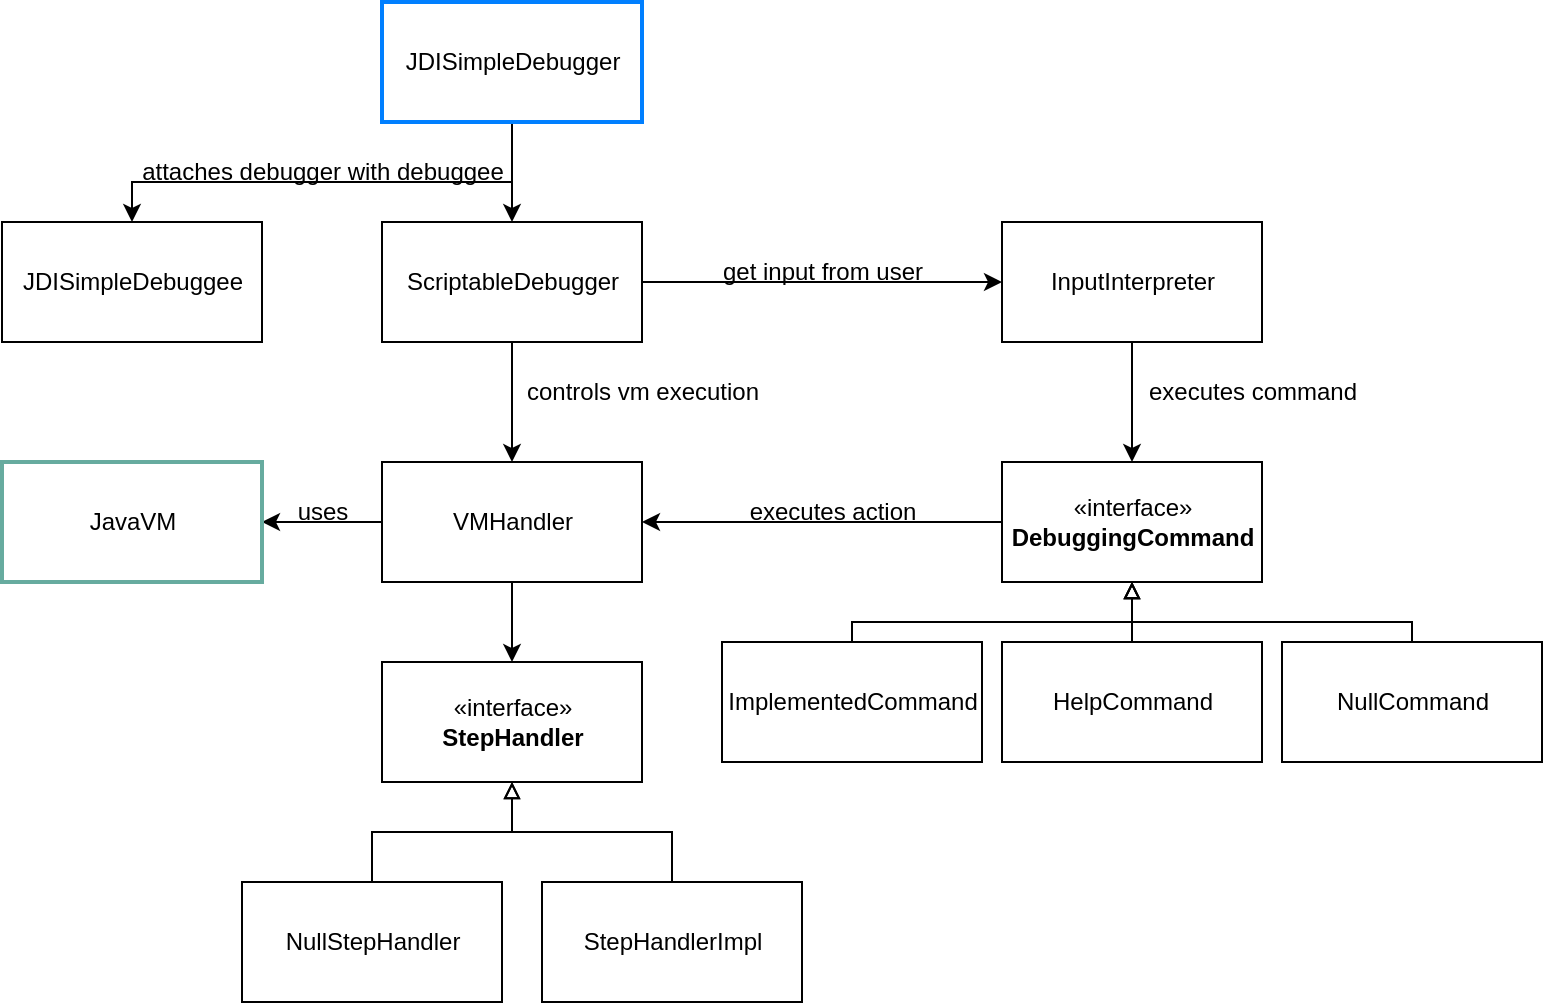 <mxfile version="20.5.1"><diagram id="rJLye1XBmHx2Gy17aiPo" name="Page-1"><mxGraphModel dx="1846" dy="1774" grid="1" gridSize="10" guides="1" tooltips="1" connect="1" arrows="1" fold="1" page="1" pageScale="1" pageWidth="850" pageHeight="1100" math="0" shadow="0"><root><mxCell id="0"/><mxCell id="1" parent="0"/><mxCell id="wLrmf88W339f538KYHhD-41" style="edgeStyle=orthogonalEdgeStyle;rounded=0;orthogonalLoop=1;jettySize=auto;html=1;entryX=1;entryY=0.5;entryDx=0;entryDy=0;endArrow=classic;endFill=1;" edge="1" parent="1" source="wLrmf88W339f538KYHhD-3" target="wLrmf88W339f538KYHhD-26"><mxGeometry relative="1" as="geometry"><mxPoint x="250" y="170" as="sourcePoint"/></mxGeometry></mxCell><mxCell id="wLrmf88W339f538KYHhD-46" style="edgeStyle=orthogonalEdgeStyle;rounded=0;orthogonalLoop=1;jettySize=auto;html=1;endArrow=classic;endFill=1;" edge="1" parent="1" source="wLrmf88W339f538KYHhD-25" target="wLrmf88W339f538KYHhD-26"><mxGeometry relative="1" as="geometry"/></mxCell><mxCell id="wLrmf88W339f538KYHhD-47" style="edgeStyle=orthogonalEdgeStyle;rounded=0;orthogonalLoop=1;jettySize=auto;html=1;endArrow=classic;endFill=1;" edge="1" parent="1" source="wLrmf88W339f538KYHhD-25" target="wLrmf88W339f538KYHhD-29"><mxGeometry relative="1" as="geometry"/></mxCell><mxCell id="wLrmf88W339f538KYHhD-25" value="ScriptableDebugger" style="html=1;" vertex="1" parent="1"><mxGeometry x="40" y="40" width="130" height="60" as="geometry"/></mxCell><mxCell id="wLrmf88W339f538KYHhD-39" style="edgeStyle=orthogonalEdgeStyle;rounded=0;orthogonalLoop=1;jettySize=auto;html=1;endArrow=classic;endFill=1;" edge="1" parent="1" source="wLrmf88W339f538KYHhD-26" target="wLrmf88W339f538KYHhD-31"><mxGeometry relative="1" as="geometry"/></mxCell><mxCell id="wLrmf88W339f538KYHhD-53" style="edgeStyle=orthogonalEdgeStyle;rounded=0;orthogonalLoop=1;jettySize=auto;html=1;endArrow=classic;endFill=1;" edge="1" parent="1" source="wLrmf88W339f538KYHhD-26" target="wLrmf88W339f538KYHhD-35"><mxGeometry relative="1" as="geometry"/></mxCell><mxCell id="wLrmf88W339f538KYHhD-26" value="VMHandler" style="html=1;" vertex="1" parent="1"><mxGeometry x="40" y="160" width="130" height="60" as="geometry"/></mxCell><mxCell id="wLrmf88W339f538KYHhD-49" style="edgeStyle=orthogonalEdgeStyle;rounded=0;orthogonalLoop=1;jettySize=auto;html=1;endArrow=classic;endFill=1;" edge="1" parent="1" source="wLrmf88W339f538KYHhD-28" target="wLrmf88W339f538KYHhD-30"><mxGeometry relative="1" as="geometry"><Array as="points"><mxPoint x="105" y="20"/><mxPoint x="-85" y="20"/></Array></mxGeometry></mxCell><mxCell id="wLrmf88W339f538KYHhD-50" style="edgeStyle=orthogonalEdgeStyle;rounded=0;orthogonalLoop=1;jettySize=auto;html=1;endArrow=classic;endFill=1;" edge="1" parent="1" source="wLrmf88W339f538KYHhD-28" target="wLrmf88W339f538KYHhD-25"><mxGeometry relative="1" as="geometry"/></mxCell><mxCell id="wLrmf88W339f538KYHhD-28" value="JDISimpleDebugger" style="html=1;strokeWidth=2;strokeColor=#007FFF;" vertex="1" parent="1"><mxGeometry x="40" y="-70" width="130" height="60" as="geometry"/></mxCell><mxCell id="wLrmf88W339f538KYHhD-37" style="edgeStyle=orthogonalEdgeStyle;rounded=0;orthogonalLoop=1;jettySize=auto;html=1;endArrow=classic;endFill=1;" edge="1" parent="1" source="wLrmf88W339f538KYHhD-29" target="wLrmf88W339f538KYHhD-3"><mxGeometry relative="1" as="geometry"><mxPoint x="410" y="170" as="targetPoint"/></mxGeometry></mxCell><mxCell id="wLrmf88W339f538KYHhD-29" value="InputInterpreter" style="html=1;" vertex="1" parent="1"><mxGeometry x="350" y="40" width="130" height="60" as="geometry"/></mxCell><mxCell id="wLrmf88W339f538KYHhD-30" value="JDISimpleDebuggee" style="html=1;" vertex="1" parent="1"><mxGeometry x="-150" y="40" width="130" height="60" as="geometry"/></mxCell><mxCell id="wLrmf88W339f538KYHhD-35" value="JavaVM" style="html=1;strokeColor=#67AB9F;strokeWidth=2;" vertex="1" parent="1"><mxGeometry x="-150" y="160" width="130" height="60" as="geometry"/></mxCell><mxCell id="wLrmf88W339f538KYHhD-38" value="&lt;div&gt;executes command&lt;/div&gt;" style="text;html=1;align=center;verticalAlign=middle;resizable=0;points=[];autosize=1;strokeColor=none;fillColor=none;" vertex="1" parent="1"><mxGeometry x="410" y="110" width="130" height="30" as="geometry"/></mxCell><mxCell id="wLrmf88W339f538KYHhD-40" value="attaches debugger with debuggee" style="text;html=1;align=center;verticalAlign=middle;resizable=0;points=[];autosize=1;strokeColor=none;fillColor=none;" vertex="1" parent="1"><mxGeometry x="-90" width="200" height="30" as="geometry"/></mxCell><mxCell id="wLrmf88W339f538KYHhD-51" value="" style="group" vertex="1" connectable="0" parent="1"><mxGeometry x="-30" y="260" width="280" height="170" as="geometry"/></mxCell><mxCell id="wLrmf88W339f538KYHhD-22" value="NullStepHandler" style="html=1;" vertex="1" parent="wLrmf88W339f538KYHhD-51"><mxGeometry y="110" width="130" height="60" as="geometry"/></mxCell><mxCell id="wLrmf88W339f538KYHhD-27" value="StepHandlerImpl" style="html=1;" vertex="1" parent="wLrmf88W339f538KYHhD-51"><mxGeometry x="150" y="110" width="130" height="60" as="geometry"/></mxCell><mxCell id="wLrmf88W339f538KYHhD-31" value="&lt;div&gt;«interface»&lt;b&gt;&lt;br&gt;&lt;/b&gt;&lt;/div&gt;&lt;div&gt;&lt;b&gt;StepHandler&lt;/b&gt;&lt;/div&gt;" style="html=1;" vertex="1" parent="wLrmf88W339f538KYHhD-51"><mxGeometry x="70" width="130" height="60" as="geometry"/></mxCell><mxCell id="wLrmf88W339f538KYHhD-33" style="edgeStyle=orthogonalEdgeStyle;rounded=0;orthogonalLoop=1;jettySize=auto;html=1;endArrow=block;endFill=0;" edge="1" parent="wLrmf88W339f538KYHhD-51" source="wLrmf88W339f538KYHhD-22" target="wLrmf88W339f538KYHhD-31"><mxGeometry relative="1" as="geometry"/></mxCell><mxCell id="wLrmf88W339f538KYHhD-34" style="edgeStyle=orthogonalEdgeStyle;rounded=0;orthogonalLoop=1;jettySize=auto;html=1;entryX=0.5;entryY=1;entryDx=0;entryDy=0;endArrow=block;endFill=0;" edge="1" parent="wLrmf88W339f538KYHhD-51" source="wLrmf88W339f538KYHhD-27" target="wLrmf88W339f538KYHhD-31"><mxGeometry relative="1" as="geometry"/></mxCell><mxCell id="wLrmf88W339f538KYHhD-54" value="uses" style="text;html=1;align=center;verticalAlign=middle;resizable=0;points=[];autosize=1;strokeColor=none;fillColor=none;" vertex="1" parent="1"><mxGeometry x="-15" y="170" width="50" height="30" as="geometry"/></mxCell><mxCell id="wLrmf88W339f538KYHhD-57" value="get input from user" style="text;html=1;align=center;verticalAlign=middle;resizable=0;points=[];autosize=1;strokeColor=none;fillColor=none;strokeWidth=2;" vertex="1" parent="1"><mxGeometry x="200" y="50" width="120" height="30" as="geometry"/></mxCell><mxCell id="wLrmf88W339f538KYHhD-58" value="controls vm execution" style="text;html=1;align=center;verticalAlign=middle;resizable=0;points=[];autosize=1;strokeColor=none;fillColor=none;strokeWidth=2;" vertex="1" parent="1"><mxGeometry x="100" y="110" width="140" height="30" as="geometry"/></mxCell><mxCell id="wLrmf88W339f538KYHhD-63" value="" style="group" vertex="1" connectable="0" parent="1"><mxGeometry x="210" y="160" width="410" height="150" as="geometry"/></mxCell><mxCell id="wLrmf88W339f538KYHhD-3" value="&lt;div&gt;«interface»&lt;b&gt;&lt;br&gt;&lt;/b&gt;&lt;/div&gt;&lt;div&gt;&lt;b&gt;DebuggingCommand&lt;/b&gt;&lt;/div&gt;" style="html=1;" vertex="1" parent="wLrmf88W339f538KYHhD-63"><mxGeometry x="140" width="130" height="60" as="geometry"/></mxCell><mxCell id="wLrmf88W339f538KYHhD-36" style="edgeStyle=orthogonalEdgeStyle;rounded=0;orthogonalLoop=1;jettySize=auto;html=1;entryX=0.5;entryY=1;entryDx=0;entryDy=0;endArrow=block;endFill=0;" edge="1" parent="wLrmf88W339f538KYHhD-63" source="wLrmf88W339f538KYHhD-8" target="wLrmf88W339f538KYHhD-3"><mxGeometry relative="1" as="geometry"><Array as="points"><mxPoint x="65" y="80"/><mxPoint x="205" y="80"/></Array></mxGeometry></mxCell><mxCell id="wLrmf88W339f538KYHhD-8" value="ImplementedCommand" style="html=1;" vertex="1" parent="wLrmf88W339f538KYHhD-63"><mxGeometry y="90" width="130" height="60" as="geometry"/></mxCell><mxCell id="wLrmf88W339f538KYHhD-62" style="edgeStyle=orthogonalEdgeStyle;rounded=0;orthogonalLoop=1;jettySize=auto;html=1;endArrow=block;endFill=0;" edge="1" parent="wLrmf88W339f538KYHhD-63" source="wLrmf88W339f538KYHhD-44" target="wLrmf88W339f538KYHhD-3"><mxGeometry relative="1" as="geometry"><Array as="points"><mxPoint x="345" y="80"/><mxPoint x="205" y="80"/></Array></mxGeometry></mxCell><mxCell id="wLrmf88W339f538KYHhD-44" value="NullCommand" style="html=1;" vertex="1" parent="wLrmf88W339f538KYHhD-63"><mxGeometry x="280" y="90" width="130" height="60" as="geometry"/></mxCell><mxCell id="wLrmf88W339f538KYHhD-61" style="edgeStyle=orthogonalEdgeStyle;rounded=0;orthogonalLoop=1;jettySize=auto;html=1;endArrow=block;endFill=0;" edge="1" parent="wLrmf88W339f538KYHhD-63" source="wLrmf88W339f538KYHhD-60" target="wLrmf88W339f538KYHhD-3"><mxGeometry relative="1" as="geometry"/></mxCell><mxCell id="wLrmf88W339f538KYHhD-60" value="HelpCommand" style="html=1;" vertex="1" parent="wLrmf88W339f538KYHhD-63"><mxGeometry x="140" y="90" width="130" height="60" as="geometry"/></mxCell><mxCell id="wLrmf88W339f538KYHhD-42" value="&lt;div&gt;executes action&lt;br&gt;&lt;/div&gt;" style="text;html=1;align=center;verticalAlign=middle;resizable=0;points=[];autosize=1;strokeColor=none;fillColor=none;" vertex="1" parent="wLrmf88W339f538KYHhD-63"><mxGeometry y="10" width="110" height="30" as="geometry"/></mxCell></root></mxGraphModel></diagram></mxfile>